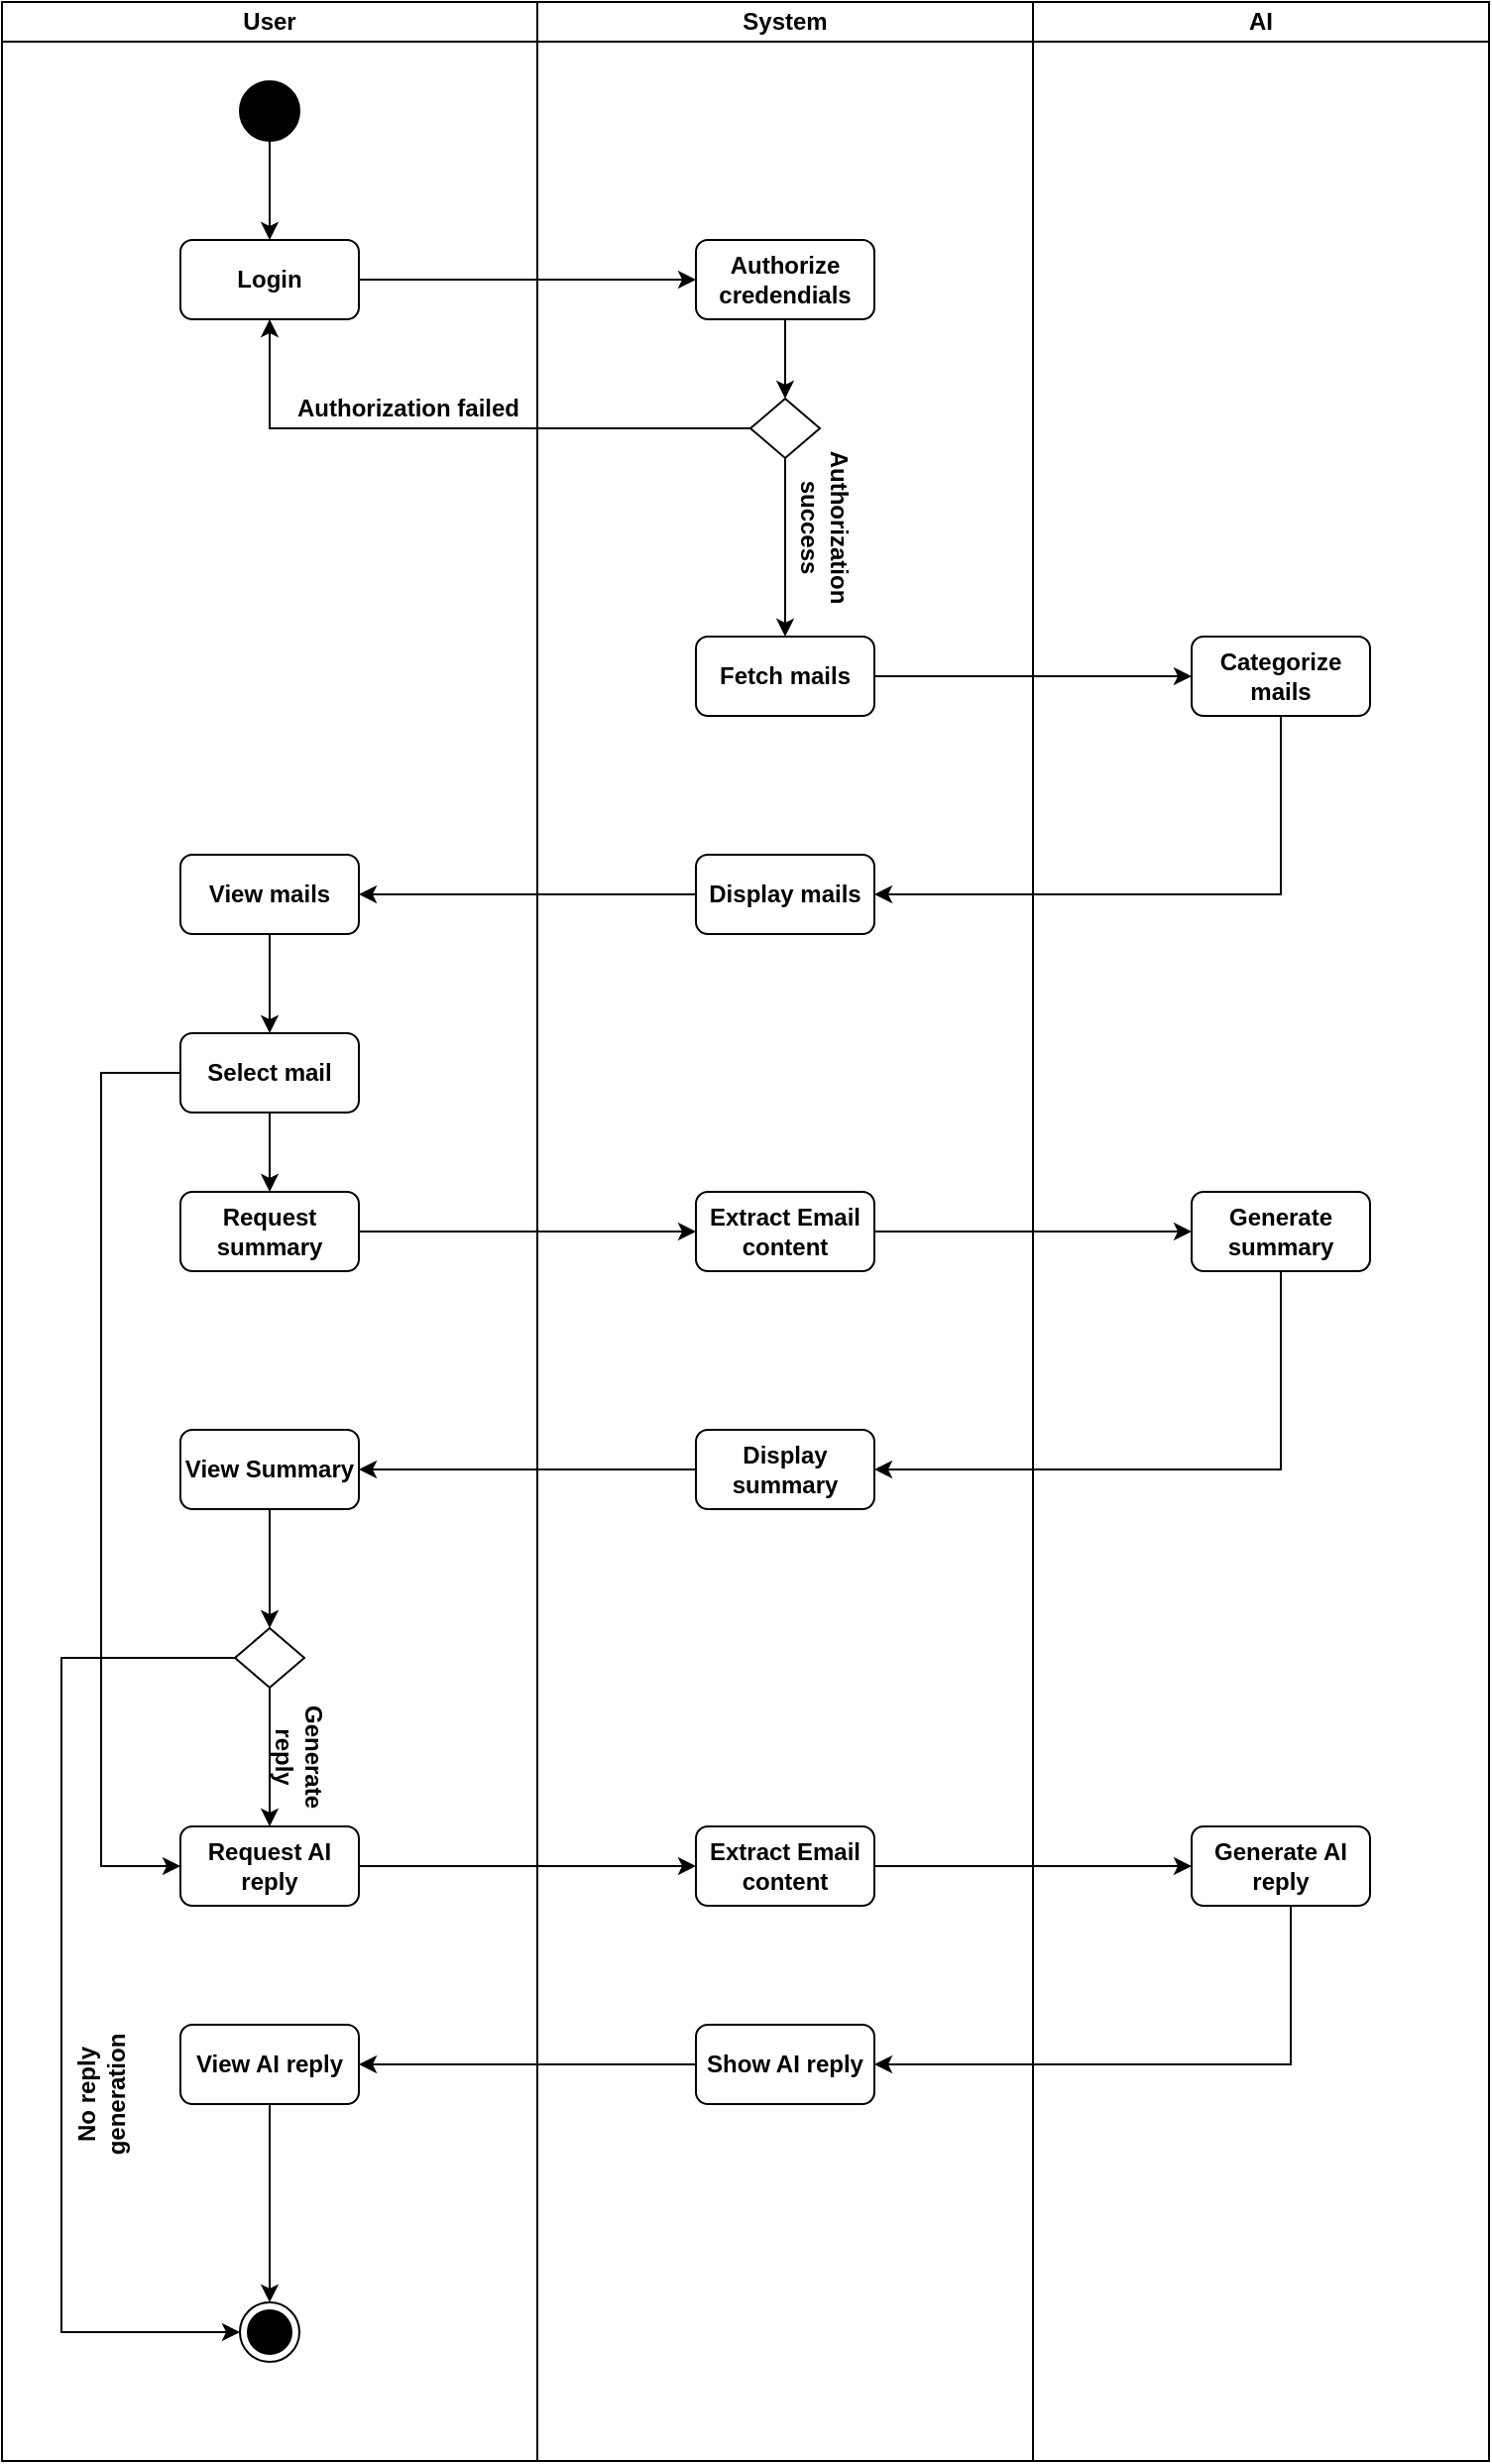 <mxfile version="26.1.1">
  <diagram name="Page-1" id="zHlyUr7Dt8ytIVU5UUdF">
    <mxGraphModel dx="1290" dy="557" grid="1" gridSize="10" guides="1" tooltips="1" connect="1" arrows="1" fold="1" page="1" pageScale="1" pageWidth="850" pageHeight="1100" math="0" shadow="0">
      <root>
        <mxCell id="0" />
        <mxCell id="1" parent="0" />
        <mxCell id="oHeWxH8GUrbURc6vRCUX-9" value="&lt;b&gt;User&lt;/b&gt;" style="swimlane;startSize=20;whiteSpace=wrap;html=1;fontStyle=0" parent="1" vertex="1">
          <mxGeometry x="50" y="40" width="270" height="1240" as="geometry" />
        </mxCell>
        <mxCell id="HBDDPFflW9MqIVeNcmVM-21" style="edgeStyle=orthogonalEdgeStyle;rounded=0;orthogonalLoop=1;jettySize=auto;html=1;exitX=0.5;exitY=1;exitDx=0;exitDy=0;entryX=0.5;entryY=0;entryDx=0;entryDy=0;" parent="oHeWxH8GUrbURc6vRCUX-9" source="HBDDPFflW9MqIVeNcmVM-3" target="HBDDPFflW9MqIVeNcmVM-4" edge="1">
          <mxGeometry relative="1" as="geometry" />
        </mxCell>
        <mxCell id="HBDDPFflW9MqIVeNcmVM-3" value="" style="ellipse;fillColor=strokeColor;html=1;fontStyle=0" parent="oHeWxH8GUrbURc6vRCUX-9" vertex="1">
          <mxGeometry x="120" y="40" width="30" height="30" as="geometry" />
        </mxCell>
        <mxCell id="HBDDPFflW9MqIVeNcmVM-4" value="Login" style="rounded=1;whiteSpace=wrap;html=1;fontStyle=1" parent="oHeWxH8GUrbURc6vRCUX-9" vertex="1">
          <mxGeometry x="90" y="120" width="90" height="40" as="geometry" />
        </mxCell>
        <mxCell id="HBDDPFflW9MqIVeNcmVM-11" value="Authorization failed" style="text;html=1;align=center;verticalAlign=middle;whiteSpace=wrap;rounded=0;fontStyle=1" parent="oHeWxH8GUrbURc6vRCUX-9" vertex="1">
          <mxGeometry x="130" y="190" width="150" height="30" as="geometry" />
        </mxCell>
        <mxCell id="HBDDPFflW9MqIVeNcmVM-20" style="edgeStyle=orthogonalEdgeStyle;rounded=0;orthogonalLoop=1;jettySize=auto;html=1;entryX=0.5;entryY=0;entryDx=0;entryDy=0;fontStyle=0" parent="oHeWxH8GUrbURc6vRCUX-9" source="HBDDPFflW9MqIVeNcmVM-15" target="HBDDPFflW9MqIVeNcmVM-19" edge="1">
          <mxGeometry relative="1" as="geometry" />
        </mxCell>
        <mxCell id="HBDDPFflW9MqIVeNcmVM-15" value="View mails" style="rounded=1;whiteSpace=wrap;html=1;fontStyle=1" parent="oHeWxH8GUrbURc6vRCUX-9" vertex="1">
          <mxGeometry x="90" y="430" width="90" height="40" as="geometry" />
        </mxCell>
        <mxCell id="HBDDPFflW9MqIVeNcmVM-24" value="" style="edgeStyle=orthogonalEdgeStyle;rounded=0;orthogonalLoop=1;jettySize=auto;html=1;" parent="oHeWxH8GUrbURc6vRCUX-9" source="HBDDPFflW9MqIVeNcmVM-19" target="HBDDPFflW9MqIVeNcmVM-23" edge="1">
          <mxGeometry relative="1" as="geometry" />
        </mxCell>
        <mxCell id="HBDDPFflW9MqIVeNcmVM-36" style="edgeStyle=orthogonalEdgeStyle;rounded=0;orthogonalLoop=1;jettySize=auto;html=1;entryX=0;entryY=0.5;entryDx=0;entryDy=0;" parent="oHeWxH8GUrbURc6vRCUX-9" source="HBDDPFflW9MqIVeNcmVM-19" target="HBDDPFflW9MqIVeNcmVM-35" edge="1">
          <mxGeometry relative="1" as="geometry">
            <Array as="points">
              <mxPoint x="50" y="540" />
              <mxPoint x="50" y="940" />
            </Array>
          </mxGeometry>
        </mxCell>
        <mxCell id="HBDDPFflW9MqIVeNcmVM-19" value="Select mail" style="rounded=1;whiteSpace=wrap;html=1;fontStyle=1" parent="oHeWxH8GUrbURc6vRCUX-9" vertex="1">
          <mxGeometry x="90" y="520" width="90" height="40" as="geometry" />
        </mxCell>
        <mxCell id="HBDDPFflW9MqIVeNcmVM-23" value="Request summary" style="rounded=1;whiteSpace=wrap;html=1;fontStyle=1" parent="oHeWxH8GUrbURc6vRCUX-9" vertex="1">
          <mxGeometry x="90" y="600" width="90" height="40" as="geometry" />
        </mxCell>
        <mxCell id="HBDDPFflW9MqIVeNcmVM-77" style="edgeStyle=orthogonalEdgeStyle;rounded=0;orthogonalLoop=1;jettySize=auto;html=1;" parent="oHeWxH8GUrbURc6vRCUX-9" source="HBDDPFflW9MqIVeNcmVM-33" target="HBDDPFflW9MqIVeNcmVM-75" edge="1">
          <mxGeometry relative="1" as="geometry" />
        </mxCell>
        <mxCell id="HBDDPFflW9MqIVeNcmVM-33" value="View Summary" style="rounded=1;whiteSpace=wrap;html=1;fontStyle=1" parent="oHeWxH8GUrbURc6vRCUX-9" vertex="1">
          <mxGeometry x="90" y="720" width="90" height="40" as="geometry" />
        </mxCell>
        <mxCell id="HBDDPFflW9MqIVeNcmVM-35" value="Request AI reply" style="rounded=1;whiteSpace=wrap;html=1;fontStyle=1" parent="oHeWxH8GUrbURc6vRCUX-9" vertex="1">
          <mxGeometry x="90" y="920" width="90" height="40" as="geometry" />
        </mxCell>
        <mxCell id="HBDDPFflW9MqIVeNcmVM-85" style="edgeStyle=orthogonalEdgeStyle;rounded=0;orthogonalLoop=1;jettySize=auto;html=1;entryX=0.5;entryY=0;entryDx=0;entryDy=0;" parent="oHeWxH8GUrbURc6vRCUX-9" source="HBDDPFflW9MqIVeNcmVM-57" target="HBDDPFflW9MqIVeNcmVM-82" edge="1">
          <mxGeometry relative="1" as="geometry">
            <mxPoint x="135" y="1150" as="targetPoint" />
          </mxGeometry>
        </mxCell>
        <mxCell id="HBDDPFflW9MqIVeNcmVM-57" value="View AI reply" style="rounded=1;whiteSpace=wrap;html=1;fontStyle=1" parent="oHeWxH8GUrbURc6vRCUX-9" vertex="1">
          <mxGeometry x="90" y="1020" width="90" height="40" as="geometry" />
        </mxCell>
        <mxCell id="HBDDPFflW9MqIVeNcmVM-78" style="edgeStyle=orthogonalEdgeStyle;rounded=0;orthogonalLoop=1;jettySize=auto;html=1;entryX=0.5;entryY=0;entryDx=0;entryDy=0;" parent="oHeWxH8GUrbURc6vRCUX-9" source="HBDDPFflW9MqIVeNcmVM-75" target="HBDDPFflW9MqIVeNcmVM-35" edge="1">
          <mxGeometry relative="1" as="geometry" />
        </mxCell>
        <mxCell id="HBDDPFflW9MqIVeNcmVM-86" style="edgeStyle=orthogonalEdgeStyle;rounded=0;orthogonalLoop=1;jettySize=auto;html=1;exitX=0;exitY=0.5;exitDx=0;exitDy=0;entryX=0;entryY=0.5;entryDx=0;entryDy=0;" parent="oHeWxH8GUrbURc6vRCUX-9" source="HBDDPFflW9MqIVeNcmVM-75" target="HBDDPFflW9MqIVeNcmVM-82" edge="1">
          <mxGeometry relative="1" as="geometry">
            <Array as="points">
              <mxPoint x="30" y="835" />
              <mxPoint x="30" y="1175" />
            </Array>
          </mxGeometry>
        </mxCell>
        <mxCell id="HBDDPFflW9MqIVeNcmVM-75" value="" style="rhombus;whiteSpace=wrap;html=1;fontStyle=0" parent="oHeWxH8GUrbURc6vRCUX-9" vertex="1">
          <mxGeometry x="117.5" y="820" width="35" height="30" as="geometry" />
        </mxCell>
        <mxCell id="HBDDPFflW9MqIVeNcmVM-79" value="Generate reply" style="text;html=1;align=center;verticalAlign=middle;whiteSpace=wrap;rounded=0;fontStyle=1;rotation=90;" parent="oHeWxH8GUrbURc6vRCUX-9" vertex="1">
          <mxGeometry x="110" y="870" width="80" height="30" as="geometry" />
        </mxCell>
        <mxCell id="HBDDPFflW9MqIVeNcmVM-82" value="" style="ellipse;html=1;shape=endState;fillColor=strokeColor;" parent="oHeWxH8GUrbURc6vRCUX-9" vertex="1">
          <mxGeometry x="120" y="1160" width="30" height="30" as="geometry" />
        </mxCell>
        <mxCell id="HBDDPFflW9MqIVeNcmVM-87" value="No reply generation" style="text;html=1;align=center;verticalAlign=middle;whiteSpace=wrap;rounded=0;fontStyle=1;rotation=270;" parent="oHeWxH8GUrbURc6vRCUX-9" vertex="1">
          <mxGeometry x="10" y="1040" width="80" height="30" as="geometry" />
        </mxCell>
        <mxCell id="oHeWxH8GUrbURc6vRCUX-10" value="System" style="swimlane;startSize=20;whiteSpace=wrap;html=1;fontStyle=1" parent="1" vertex="1">
          <mxGeometry x="320" y="40" width="250" height="1240" as="geometry" />
        </mxCell>
        <mxCell id="HBDDPFflW9MqIVeNcmVM-9" style="edgeStyle=orthogonalEdgeStyle;rounded=0;orthogonalLoop=1;jettySize=auto;html=1;exitX=0.5;exitY=1;exitDx=0;exitDy=0;entryX=0.5;entryY=0;entryDx=0;entryDy=0;fontStyle=0" parent="oHeWxH8GUrbURc6vRCUX-10" source="HBDDPFflW9MqIVeNcmVM-5" target="HBDDPFflW9MqIVeNcmVM-7" edge="1">
          <mxGeometry relative="1" as="geometry" />
        </mxCell>
        <mxCell id="HBDDPFflW9MqIVeNcmVM-5" value="Authorize credendials" style="rounded=1;whiteSpace=wrap;html=1;fontStyle=1" parent="oHeWxH8GUrbURc6vRCUX-10" vertex="1">
          <mxGeometry x="80" y="120" width="90" height="40" as="geometry" />
        </mxCell>
        <mxCell id="HBDDPFflW9MqIVeNcmVM-14" style="edgeStyle=orthogonalEdgeStyle;rounded=0;orthogonalLoop=1;jettySize=auto;html=1;exitX=0.5;exitY=1;exitDx=0;exitDy=0;fontStyle=0" parent="oHeWxH8GUrbURc6vRCUX-10" source="HBDDPFflW9MqIVeNcmVM-7" target="HBDDPFflW9MqIVeNcmVM-13" edge="1">
          <mxGeometry relative="1" as="geometry" />
        </mxCell>
        <mxCell id="HBDDPFflW9MqIVeNcmVM-7" value="" style="rhombus;whiteSpace=wrap;html=1;fontStyle=0" parent="oHeWxH8GUrbURc6vRCUX-10" vertex="1">
          <mxGeometry x="107.5" y="200" width="35" height="30" as="geometry" />
        </mxCell>
        <mxCell id="HBDDPFflW9MqIVeNcmVM-13" value="&lt;b&gt;Fetch mails&lt;/b&gt;" style="rounded=1;whiteSpace=wrap;html=1;fontStyle=0" parent="oHeWxH8GUrbURc6vRCUX-10" vertex="1">
          <mxGeometry x="80" y="320" width="90" height="40" as="geometry" />
        </mxCell>
        <mxCell id="HBDDPFflW9MqIVeNcmVM-12" value="Authorization success" style="text;html=1;align=center;verticalAlign=middle;whiteSpace=wrap;rounded=0;rotation=90;fontStyle=1" parent="oHeWxH8GUrbURc6vRCUX-10" vertex="1">
          <mxGeometry x="90" y="250" width="110" height="30" as="geometry" />
        </mxCell>
        <mxCell id="HBDDPFflW9MqIVeNcmVM-16" value="Display mails" style="rounded=1;whiteSpace=wrap;html=1;fontStyle=1" parent="oHeWxH8GUrbURc6vRCUX-10" vertex="1">
          <mxGeometry x="80" y="430" width="90" height="40" as="geometry" />
        </mxCell>
        <mxCell id="HBDDPFflW9MqIVeNcmVM-25" value="Extract Email content" style="rounded=1;whiteSpace=wrap;html=1;fontStyle=1" parent="oHeWxH8GUrbURc6vRCUX-10" vertex="1">
          <mxGeometry x="80" y="600" width="90" height="40" as="geometry" />
        </mxCell>
        <mxCell id="HBDDPFflW9MqIVeNcmVM-29" value="Display summary" style="rounded=1;whiteSpace=wrap;html=1;fontStyle=1" parent="oHeWxH8GUrbURc6vRCUX-10" vertex="1">
          <mxGeometry x="80" y="720" width="90" height="40" as="geometry" />
        </mxCell>
        <mxCell id="HBDDPFflW9MqIVeNcmVM-52" value="Extract Email content" style="rounded=1;whiteSpace=wrap;html=1;fontStyle=1" parent="oHeWxH8GUrbURc6vRCUX-10" vertex="1">
          <mxGeometry x="80" y="920" width="90" height="40" as="geometry" />
        </mxCell>
        <mxCell id="HBDDPFflW9MqIVeNcmVM-56" value="Show AI reply" style="rounded=1;whiteSpace=wrap;html=1;fontStyle=1" parent="oHeWxH8GUrbURc6vRCUX-10" vertex="1">
          <mxGeometry x="80" y="1020" width="90" height="40" as="geometry" />
        </mxCell>
        <mxCell id="oHeWxH8GUrbURc6vRCUX-11" value="&lt;b&gt;AI&lt;/b&gt;" style="swimlane;startSize=20;whiteSpace=wrap;html=1;fontStyle=0" parent="1" vertex="1">
          <mxGeometry x="570" y="40" width="230" height="1240" as="geometry" />
        </mxCell>
        <mxCell id="HBDDPFflW9MqIVeNcmVM-27" value="Generate summary" style="rounded=1;whiteSpace=wrap;html=1;fontStyle=1" parent="oHeWxH8GUrbURc6vRCUX-11" vertex="1">
          <mxGeometry x="80" y="600" width="90" height="40" as="geometry" />
        </mxCell>
        <mxCell id="HBDDPFflW9MqIVeNcmVM-53" value="Generate AI reply" style="rounded=1;whiteSpace=wrap;html=1;fontStyle=1" parent="oHeWxH8GUrbURc6vRCUX-11" vertex="1">
          <mxGeometry x="80" y="920" width="90" height="40" as="geometry" />
        </mxCell>
        <mxCell id="tBKl12R64jRVSjlVtJaN-1" value="&lt;b&gt;Categorize mails&lt;/b&gt;" style="rounded=1;whiteSpace=wrap;html=1;fontStyle=0" vertex="1" parent="oHeWxH8GUrbURc6vRCUX-11">
          <mxGeometry x="80" y="320" width="90" height="40" as="geometry" />
        </mxCell>
        <mxCell id="HBDDPFflW9MqIVeNcmVM-8" style="edgeStyle=orthogonalEdgeStyle;rounded=0;orthogonalLoop=1;jettySize=auto;html=1;exitX=1;exitY=0.5;exitDx=0;exitDy=0;entryX=0;entryY=0.5;entryDx=0;entryDy=0;fontStyle=0" parent="1" source="HBDDPFflW9MqIVeNcmVM-4" target="HBDDPFflW9MqIVeNcmVM-5" edge="1">
          <mxGeometry relative="1" as="geometry" />
        </mxCell>
        <mxCell id="HBDDPFflW9MqIVeNcmVM-10" style="edgeStyle=orthogonalEdgeStyle;rounded=0;orthogonalLoop=1;jettySize=auto;html=1;exitX=0;exitY=0.5;exitDx=0;exitDy=0;entryX=0.5;entryY=1;entryDx=0;entryDy=0;fontStyle=0" parent="1" source="HBDDPFflW9MqIVeNcmVM-7" target="HBDDPFflW9MqIVeNcmVM-4" edge="1">
          <mxGeometry relative="1" as="geometry" />
        </mxCell>
        <mxCell id="HBDDPFflW9MqIVeNcmVM-18" style="edgeStyle=orthogonalEdgeStyle;rounded=0;orthogonalLoop=1;jettySize=auto;html=1;entryX=1;entryY=0.5;entryDx=0;entryDy=0;fontStyle=0" parent="1" source="HBDDPFflW9MqIVeNcmVM-16" target="HBDDPFflW9MqIVeNcmVM-15" edge="1">
          <mxGeometry relative="1" as="geometry" />
        </mxCell>
        <mxCell id="HBDDPFflW9MqIVeNcmVM-26" style="edgeStyle=orthogonalEdgeStyle;rounded=0;orthogonalLoop=1;jettySize=auto;html=1;" parent="1" source="HBDDPFflW9MqIVeNcmVM-23" target="HBDDPFflW9MqIVeNcmVM-25" edge="1">
          <mxGeometry relative="1" as="geometry" />
        </mxCell>
        <mxCell id="HBDDPFflW9MqIVeNcmVM-28" style="edgeStyle=orthogonalEdgeStyle;rounded=0;orthogonalLoop=1;jettySize=auto;html=1;entryX=0;entryY=0.5;entryDx=0;entryDy=0;" parent="1" source="HBDDPFflW9MqIVeNcmVM-25" target="HBDDPFflW9MqIVeNcmVM-27" edge="1">
          <mxGeometry relative="1" as="geometry" />
        </mxCell>
        <mxCell id="HBDDPFflW9MqIVeNcmVM-32" style="edgeStyle=orthogonalEdgeStyle;rounded=0;orthogonalLoop=1;jettySize=auto;html=1;entryX=1;entryY=0.5;entryDx=0;entryDy=0;" parent="1" source="HBDDPFflW9MqIVeNcmVM-27" target="HBDDPFflW9MqIVeNcmVM-29" edge="1">
          <mxGeometry relative="1" as="geometry">
            <Array as="points">
              <mxPoint x="695" y="780" />
            </Array>
          </mxGeometry>
        </mxCell>
        <mxCell id="HBDDPFflW9MqIVeNcmVM-34" style="edgeStyle=orthogonalEdgeStyle;rounded=0;orthogonalLoop=1;jettySize=auto;html=1;entryX=1;entryY=0.5;entryDx=0;entryDy=0;" parent="1" source="HBDDPFflW9MqIVeNcmVM-29" target="HBDDPFflW9MqIVeNcmVM-33" edge="1">
          <mxGeometry relative="1" as="geometry" />
        </mxCell>
        <mxCell id="HBDDPFflW9MqIVeNcmVM-54" style="edgeStyle=orthogonalEdgeStyle;rounded=0;orthogonalLoop=1;jettySize=auto;html=1;exitX=1;exitY=0.5;exitDx=0;exitDy=0;entryX=0;entryY=0.5;entryDx=0;entryDy=0;" parent="1" source="HBDDPFflW9MqIVeNcmVM-35" target="HBDDPFflW9MqIVeNcmVM-52" edge="1">
          <mxGeometry relative="1" as="geometry" />
        </mxCell>
        <mxCell id="HBDDPFflW9MqIVeNcmVM-55" style="edgeStyle=orthogonalEdgeStyle;rounded=0;orthogonalLoop=1;jettySize=auto;html=1;" parent="1" source="HBDDPFflW9MqIVeNcmVM-52" target="HBDDPFflW9MqIVeNcmVM-53" edge="1">
          <mxGeometry relative="1" as="geometry" />
        </mxCell>
        <mxCell id="HBDDPFflW9MqIVeNcmVM-58" style="edgeStyle=orthogonalEdgeStyle;rounded=0;orthogonalLoop=1;jettySize=auto;html=1;entryX=1;entryY=0.5;entryDx=0;entryDy=0;" parent="1" source="HBDDPFflW9MqIVeNcmVM-53" target="HBDDPFflW9MqIVeNcmVM-56" edge="1">
          <mxGeometry relative="1" as="geometry">
            <Array as="points">
              <mxPoint x="700" y="1080" />
            </Array>
          </mxGeometry>
        </mxCell>
        <mxCell id="HBDDPFflW9MqIVeNcmVM-59" style="edgeStyle=orthogonalEdgeStyle;rounded=0;orthogonalLoop=1;jettySize=auto;html=1;" parent="1" source="HBDDPFflW9MqIVeNcmVM-56" target="HBDDPFflW9MqIVeNcmVM-57" edge="1">
          <mxGeometry relative="1" as="geometry" />
        </mxCell>
        <mxCell id="tBKl12R64jRVSjlVtJaN-2" style="edgeStyle=orthogonalEdgeStyle;rounded=0;orthogonalLoop=1;jettySize=auto;html=1;entryX=0;entryY=0.5;entryDx=0;entryDy=0;" edge="1" parent="1" source="HBDDPFflW9MqIVeNcmVM-13" target="tBKl12R64jRVSjlVtJaN-1">
          <mxGeometry relative="1" as="geometry" />
        </mxCell>
        <mxCell id="tBKl12R64jRVSjlVtJaN-3" style="edgeStyle=orthogonalEdgeStyle;rounded=0;orthogonalLoop=1;jettySize=auto;html=1;entryX=1;entryY=0.5;entryDx=0;entryDy=0;" edge="1" parent="1" source="tBKl12R64jRVSjlVtJaN-1" target="HBDDPFflW9MqIVeNcmVM-16">
          <mxGeometry relative="1" as="geometry">
            <Array as="points">
              <mxPoint x="695" y="490" />
            </Array>
          </mxGeometry>
        </mxCell>
      </root>
    </mxGraphModel>
  </diagram>
</mxfile>
